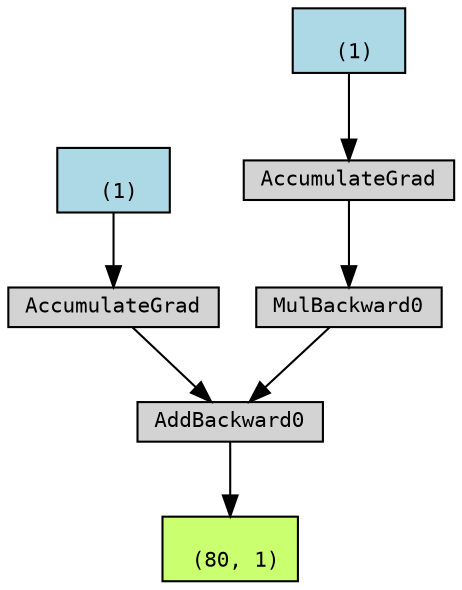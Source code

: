 digraph {
	graph [size="12,12"]
	node [align=left fontname=monospace fontsize=10 height=0.2 ranksep=0.1 shape=box style=filled]
	140067598985120 [label="
 (80, 1)" fillcolor=darkolivegreen1]
	140067384493968 [label=AddBackward0]
	140067384563200 -> 140067384493968
	140067598975920 [label="
 (1)" fillcolor=lightblue]
	140067598975920 -> 140067384563200
	140067384563200 [label=AccumulateGrad]
	140067384564256 -> 140067384493968
	140067384564256 [label=MulBackward0]
	140067384564640 -> 140067384564256
	140067598987520 [label="
 (1)" fillcolor=lightblue]
	140067598987520 -> 140067384564640
	140067384564640 [label=AccumulateGrad]
	140067384493968 -> 140067598985120
}
